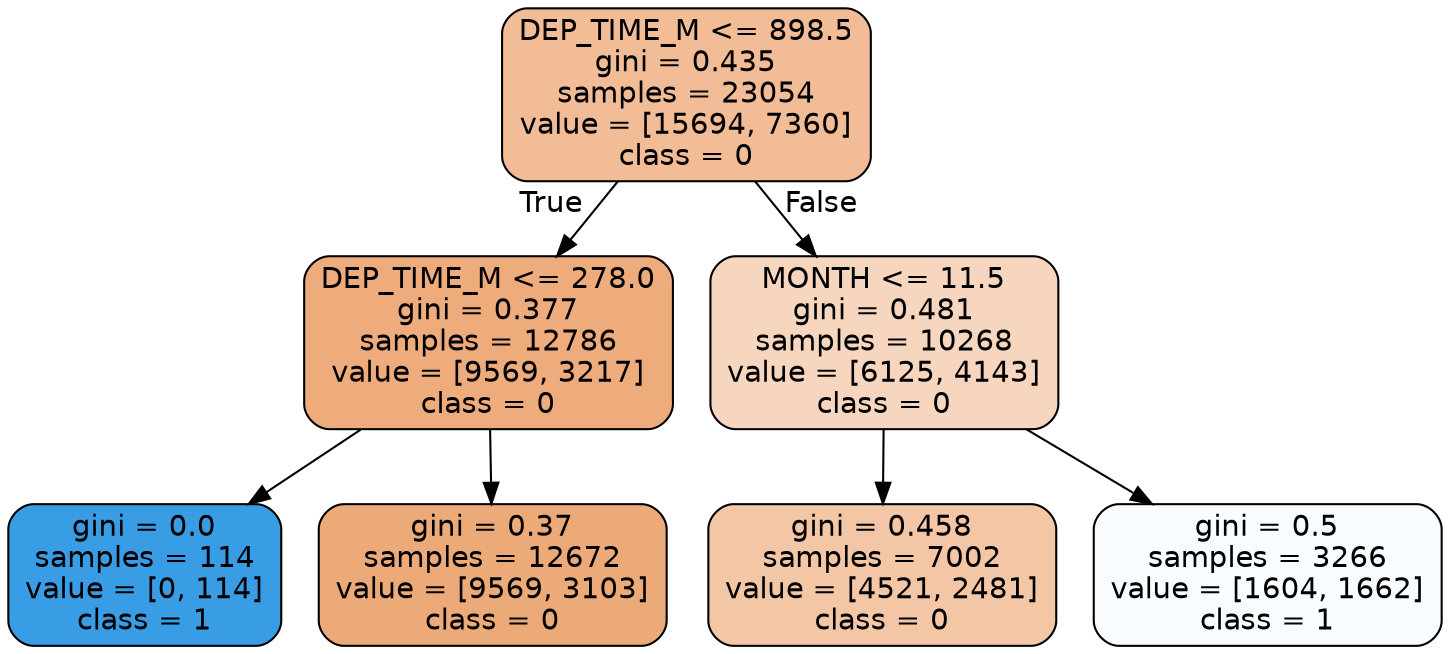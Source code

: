 digraph Tree {
node [shape=box, style="filled, rounded", color="black", fontname="helvetica"] ;
edge [fontname="helvetica"] ;
0 [label="DEP_TIME_M <= 898.5\ngini = 0.435\nsamples = 23054\nvalue = [15694, 7360]\nclass = 0", fillcolor="#f1bc96"] ;
1 [label="DEP_TIME_M <= 278.0\ngini = 0.377\nsamples = 12786\nvalue = [9569, 3217]\nclass = 0", fillcolor="#eeab7c"] ;
0 -> 1 [labeldistance=2.5, labelangle=45, headlabel="True"] ;
2 [label="gini = 0.0\nsamples = 114\nvalue = [0, 114]\nclass = 1", fillcolor="#399de5"] ;
1 -> 2 ;
3 [label="gini = 0.37\nsamples = 12672\nvalue = [9569, 3103]\nclass = 0", fillcolor="#edaa79"] ;
1 -> 3 ;
4 [label="MONTH <= 11.5\ngini = 0.481\nsamples = 10268\nvalue = [6125, 4143]\nclass = 0", fillcolor="#f7d6bf"] ;
0 -> 4 [labeldistance=2.5, labelangle=-45, headlabel="False"] ;
5 [label="gini = 0.458\nsamples = 7002\nvalue = [4521, 2481]\nclass = 0", fillcolor="#f3c6a6"] ;
4 -> 5 ;
6 [label="gini = 0.5\nsamples = 3266\nvalue = [1604, 1662]\nclass = 1", fillcolor="#f8fcfe"] ;
4 -> 6 ;
}